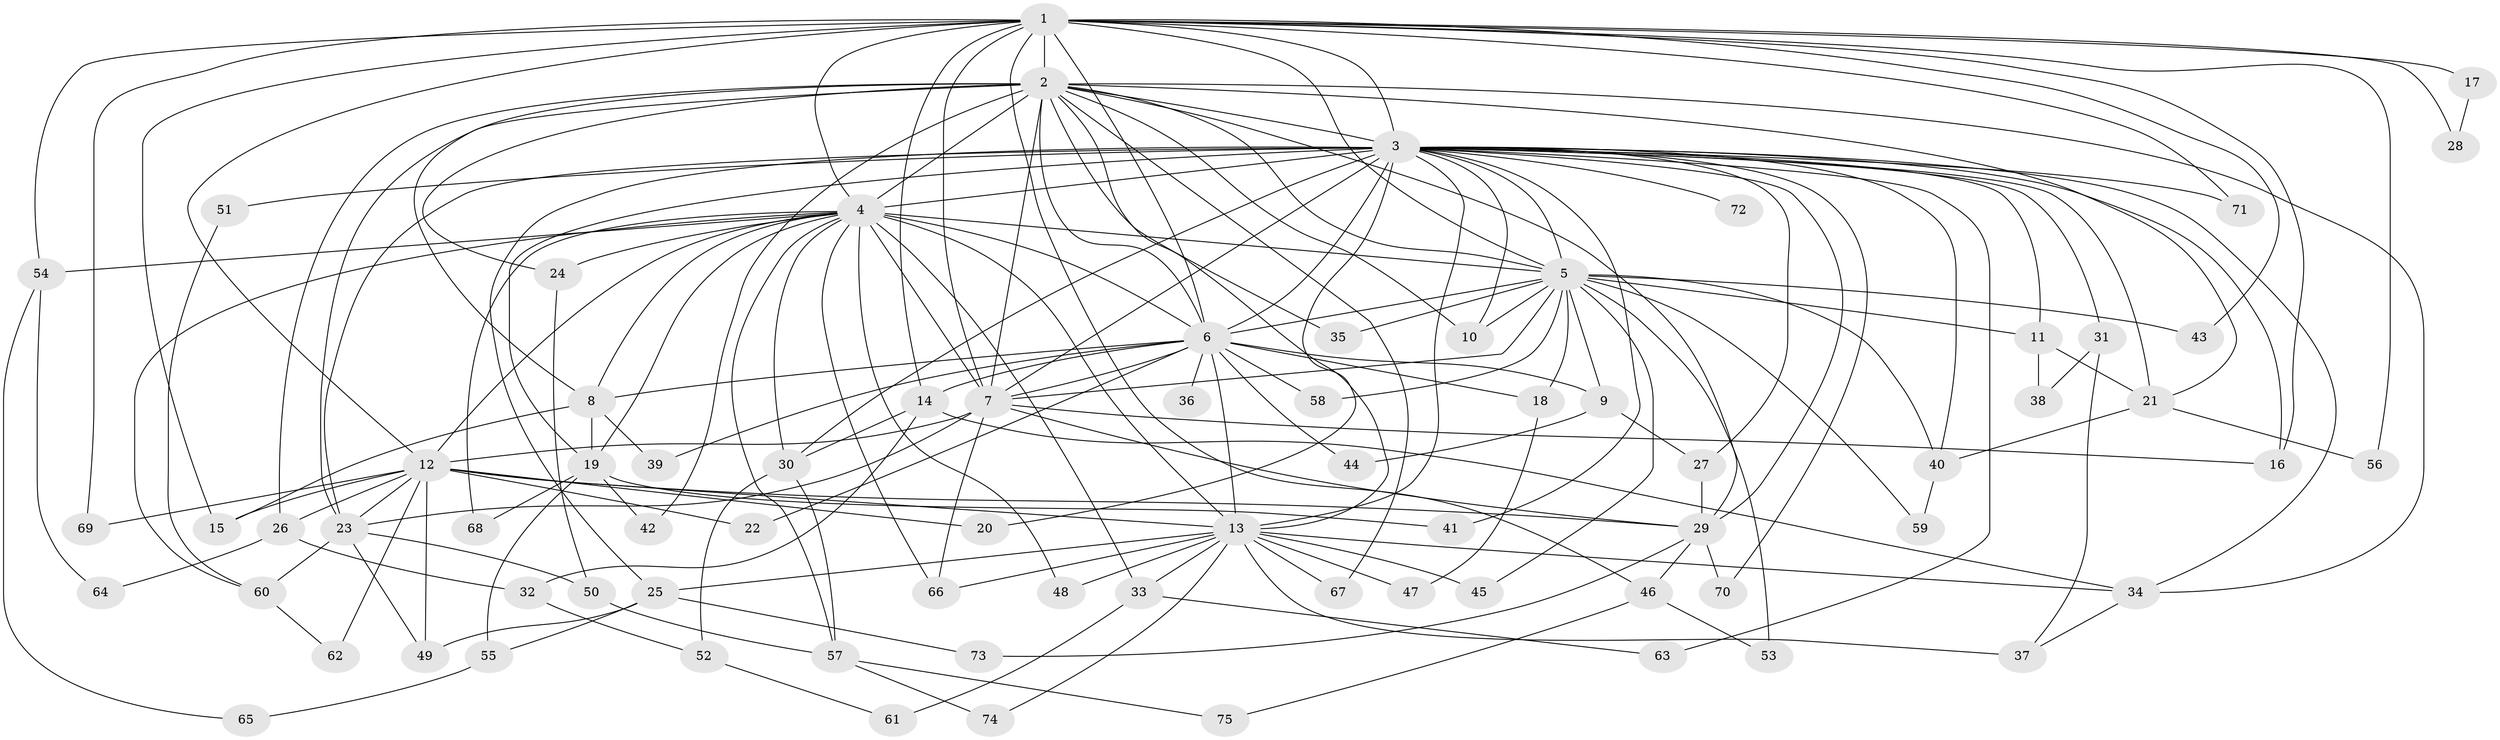 // original degree distribution, {25: 0.016129032258064516, 21: 0.03225806451612903, 15: 0.016129032258064516, 24: 0.008064516129032258, 16: 0.008064516129032258, 20: 0.008064516129032258, 3: 0.21774193548387097, 4: 0.12903225806451613, 6: 0.04032258064516129, 5: 0.03225806451612903, 7: 0.008064516129032258, 2: 0.4838709677419355}
// Generated by graph-tools (version 1.1) at 2025/50/03/04/25 22:50:00]
// undirected, 75 vertices, 176 edges
graph export_dot {
  node [color=gray90,style=filled];
  1;
  2;
  3;
  4;
  5;
  6;
  7;
  8;
  9;
  10;
  11;
  12;
  13;
  14;
  15;
  16;
  17;
  18;
  19;
  20;
  21;
  22;
  23;
  24;
  25;
  26;
  27;
  28;
  29;
  30;
  31;
  32;
  33;
  34;
  35;
  36;
  37;
  38;
  39;
  40;
  41;
  42;
  43;
  44;
  45;
  46;
  47;
  48;
  49;
  50;
  51;
  52;
  53;
  54;
  55;
  56;
  57;
  58;
  59;
  60;
  61;
  62;
  63;
  64;
  65;
  66;
  67;
  68;
  69;
  70;
  71;
  72;
  73;
  74;
  75;
  1 -- 2 [weight=3.0];
  1 -- 3 [weight=2.0];
  1 -- 4 [weight=1.0];
  1 -- 5 [weight=1.0];
  1 -- 6 [weight=1.0];
  1 -- 7 [weight=3.0];
  1 -- 12 [weight=3.0];
  1 -- 14 [weight=1.0];
  1 -- 15 [weight=1.0];
  1 -- 16 [weight=1.0];
  1 -- 17 [weight=1.0];
  1 -- 28 [weight=1.0];
  1 -- 43 [weight=1.0];
  1 -- 46 [weight=1.0];
  1 -- 54 [weight=1.0];
  1 -- 56 [weight=1.0];
  1 -- 69 [weight=1.0];
  1 -- 71 [weight=1.0];
  2 -- 3 [weight=4.0];
  2 -- 4 [weight=3.0];
  2 -- 5 [weight=2.0];
  2 -- 6 [weight=2.0];
  2 -- 7 [weight=4.0];
  2 -- 8 [weight=2.0];
  2 -- 10 [weight=2.0];
  2 -- 13 [weight=1.0];
  2 -- 21 [weight=1.0];
  2 -- 23 [weight=1.0];
  2 -- 24 [weight=1.0];
  2 -- 26 [weight=1.0];
  2 -- 29 [weight=1.0];
  2 -- 34 [weight=1.0];
  2 -- 35 [weight=1.0];
  2 -- 42 [weight=1.0];
  2 -- 67 [weight=1.0];
  3 -- 4 [weight=2.0];
  3 -- 5 [weight=2.0];
  3 -- 6 [weight=2.0];
  3 -- 7 [weight=8.0];
  3 -- 10 [weight=2.0];
  3 -- 11 [weight=1.0];
  3 -- 13 [weight=1.0];
  3 -- 16 [weight=1.0];
  3 -- 19 [weight=4.0];
  3 -- 20 [weight=1.0];
  3 -- 21 [weight=1.0];
  3 -- 23 [weight=1.0];
  3 -- 25 [weight=2.0];
  3 -- 27 [weight=1.0];
  3 -- 29 [weight=1.0];
  3 -- 30 [weight=1.0];
  3 -- 31 [weight=1.0];
  3 -- 34 [weight=1.0];
  3 -- 40 [weight=1.0];
  3 -- 41 [weight=1.0];
  3 -- 51 [weight=2.0];
  3 -- 63 [weight=1.0];
  3 -- 70 [weight=1.0];
  3 -- 71 [weight=1.0];
  3 -- 72 [weight=1.0];
  4 -- 5 [weight=2.0];
  4 -- 6 [weight=2.0];
  4 -- 7 [weight=2.0];
  4 -- 8 [weight=1.0];
  4 -- 12 [weight=1.0];
  4 -- 13 [weight=1.0];
  4 -- 19 [weight=1.0];
  4 -- 24 [weight=1.0];
  4 -- 30 [weight=1.0];
  4 -- 33 [weight=1.0];
  4 -- 48 [weight=1.0];
  4 -- 54 [weight=1.0];
  4 -- 57 [weight=1.0];
  4 -- 60 [weight=1.0];
  4 -- 66 [weight=1.0];
  4 -- 68 [weight=1.0];
  5 -- 6 [weight=2.0];
  5 -- 7 [weight=2.0];
  5 -- 9 [weight=1.0];
  5 -- 10 [weight=1.0];
  5 -- 11 [weight=1.0];
  5 -- 18 [weight=2.0];
  5 -- 35 [weight=1.0];
  5 -- 40 [weight=2.0];
  5 -- 43 [weight=1.0];
  5 -- 45 [weight=1.0];
  5 -- 53 [weight=1.0];
  5 -- 58 [weight=1.0];
  5 -- 59 [weight=1.0];
  6 -- 7 [weight=2.0];
  6 -- 8 [weight=1.0];
  6 -- 9 [weight=1.0];
  6 -- 13 [weight=1.0];
  6 -- 14 [weight=1.0];
  6 -- 18 [weight=1.0];
  6 -- 22 [weight=1.0];
  6 -- 36 [weight=1.0];
  6 -- 39 [weight=1.0];
  6 -- 44 [weight=1.0];
  6 -- 58 [weight=1.0];
  7 -- 12 [weight=7.0];
  7 -- 16 [weight=1.0];
  7 -- 23 [weight=1.0];
  7 -- 29 [weight=1.0];
  7 -- 66 [weight=1.0];
  8 -- 15 [weight=1.0];
  8 -- 19 [weight=1.0];
  8 -- 39 [weight=1.0];
  9 -- 27 [weight=1.0];
  9 -- 44 [weight=1.0];
  11 -- 21 [weight=1.0];
  11 -- 38 [weight=1.0];
  12 -- 13 [weight=1.0];
  12 -- 15 [weight=1.0];
  12 -- 20 [weight=1.0];
  12 -- 22 [weight=1.0];
  12 -- 23 [weight=1.0];
  12 -- 26 [weight=1.0];
  12 -- 29 [weight=1.0];
  12 -- 49 [weight=1.0];
  12 -- 62 [weight=1.0];
  12 -- 69 [weight=1.0];
  13 -- 25 [weight=1.0];
  13 -- 33 [weight=1.0];
  13 -- 34 [weight=1.0];
  13 -- 37 [weight=2.0];
  13 -- 45 [weight=1.0];
  13 -- 47 [weight=1.0];
  13 -- 48 [weight=1.0];
  13 -- 66 [weight=1.0];
  13 -- 67 [weight=1.0];
  13 -- 74 [weight=1.0];
  14 -- 30 [weight=1.0];
  14 -- 32 [weight=1.0];
  14 -- 34 [weight=1.0];
  17 -- 28 [weight=1.0];
  18 -- 47 [weight=1.0];
  19 -- 41 [weight=1.0];
  19 -- 42 [weight=1.0];
  19 -- 55 [weight=1.0];
  19 -- 68 [weight=1.0];
  21 -- 40 [weight=1.0];
  21 -- 56 [weight=1.0];
  23 -- 49 [weight=1.0];
  23 -- 50 [weight=1.0];
  23 -- 60 [weight=1.0];
  24 -- 50 [weight=1.0];
  25 -- 49 [weight=1.0];
  25 -- 55 [weight=1.0];
  25 -- 73 [weight=1.0];
  26 -- 32 [weight=1.0];
  26 -- 64 [weight=1.0];
  27 -- 29 [weight=1.0];
  29 -- 46 [weight=1.0];
  29 -- 70 [weight=1.0];
  29 -- 73 [weight=1.0];
  30 -- 52 [weight=1.0];
  30 -- 57 [weight=1.0];
  31 -- 37 [weight=1.0];
  31 -- 38 [weight=1.0];
  32 -- 52 [weight=1.0];
  33 -- 61 [weight=1.0];
  33 -- 63 [weight=1.0];
  34 -- 37 [weight=1.0];
  40 -- 59 [weight=1.0];
  46 -- 53 [weight=1.0];
  46 -- 75 [weight=1.0];
  50 -- 57 [weight=1.0];
  51 -- 60 [weight=1.0];
  52 -- 61 [weight=1.0];
  54 -- 64 [weight=1.0];
  54 -- 65 [weight=1.0];
  55 -- 65 [weight=1.0];
  57 -- 74 [weight=1.0];
  57 -- 75 [weight=1.0];
  60 -- 62 [weight=1.0];
}
